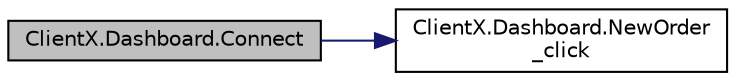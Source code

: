 digraph "ClientX.Dashboard.Connect"
{
 // INTERACTIVE_SVG=YES
 // LATEX_PDF_SIZE
  edge [fontname="Helvetica",fontsize="10",labelfontname="Helvetica",labelfontsize="10"];
  node [fontname="Helvetica",fontsize="10",shape=record];
  rankdir="LR";
  Node1 [label="ClientX.Dashboard.Connect",height=0.2,width=0.4,color="black", fillcolor="grey75", style="filled", fontcolor="black",tooltip=" "];
  Node1 -> Node2 [color="midnightblue",fontsize="10",style="solid",fontname="Helvetica"];
  Node2 [label="ClientX.Dashboard.NewOrder\l_click",height=0.2,width=0.4,color="black", fillcolor="white", style="filled",URL="$class_client_x_1_1_dashboard.html#a76d082d44d20cbfe380a1622580585db",tooltip="Metoda odwołująca się do przycisku Add, która sprawdza czy wybrany jest klient do którego ma być dopi..."];
}
